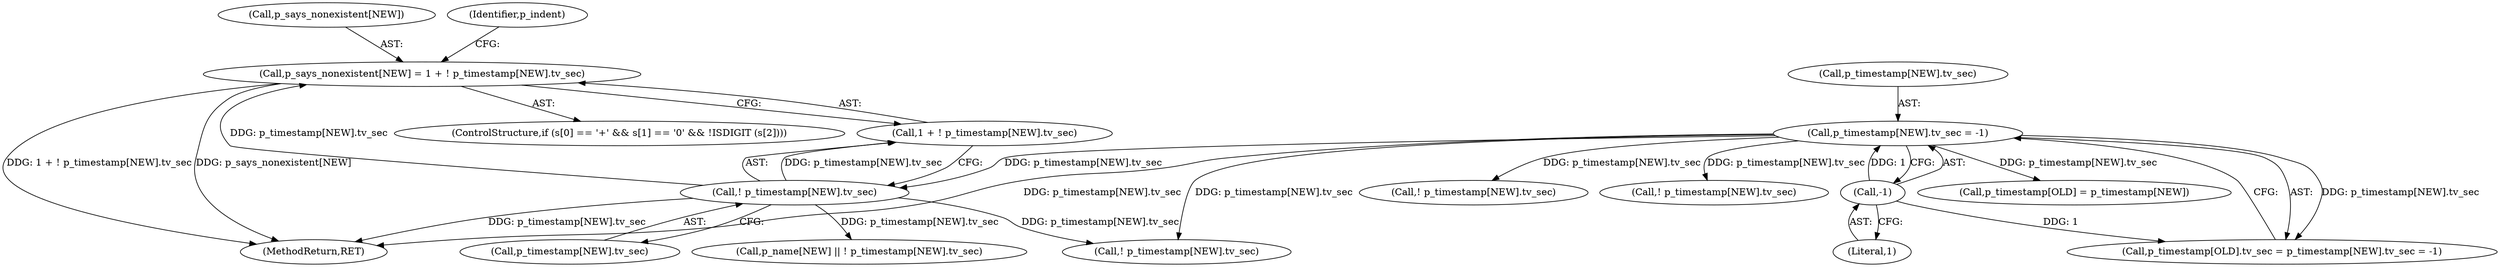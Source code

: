 digraph "0_savannah_17953b5893f7c9835f0dd2a704ba04e0371d2cbd_0@array" {
"1001357" [label="(Call,p_says_nonexistent[NEW] = 1 + ! p_timestamp[NEW].tv_sec)"];
"1001363" [label="(Call,! p_timestamp[NEW].tv_sec)"];
"1000315" [label="(Call,p_timestamp[NEW].tv_sec = -1)"];
"1000321" [label="(Call,-1)"];
"1001339" [label="(ControlStructure,if (s[0] == '+' && s[1] == '0' && !ISDIGIT (s[2])))"];
"1001358" [label="(Call,p_says_nonexistent[NEW])"];
"1001537" [label="(Call,! p_timestamp[NEW].tv_sec)"];
"1001564" [label="(Call,! p_timestamp[NEW].tv_sec)"];
"1002119" [label="(MethodReturn,RET)"];
"1001361" [label="(Call,1 + ! p_timestamp[NEW].tv_sec)"];
"1001395" [label="(Call,p_name[NEW] || ! p_timestamp[NEW].tv_sec)"];
"1000321" [label="(Call,-1)"];
"1001370" [label="(Identifier,p_indent)"];
"1001357" [label="(Call,p_says_nonexistent[NEW] = 1 + ! p_timestamp[NEW].tv_sec)"];
"1001363" [label="(Call,! p_timestamp[NEW].tv_sec)"];
"1000315" [label="(Call,p_timestamp[NEW].tv_sec = -1)"];
"1000322" [label="(Literal,1)"];
"1001399" [label="(Call,! p_timestamp[NEW].tv_sec)"];
"1000309" [label="(Call,p_timestamp[OLD].tv_sec = p_timestamp[NEW].tv_sec = -1)"];
"1001247" [label="(Call,p_timestamp[OLD] = p_timestamp[NEW])"];
"1000316" [label="(Call,p_timestamp[NEW].tv_sec)"];
"1001364" [label="(Call,p_timestamp[NEW].tv_sec)"];
"1001357" -> "1001339"  [label="AST: "];
"1001357" -> "1001361"  [label="CFG: "];
"1001358" -> "1001357"  [label="AST: "];
"1001361" -> "1001357"  [label="AST: "];
"1001370" -> "1001357"  [label="CFG: "];
"1001357" -> "1002119"  [label="DDG: p_says_nonexistent[NEW]"];
"1001357" -> "1002119"  [label="DDG: 1 + ! p_timestamp[NEW].tv_sec"];
"1001363" -> "1001357"  [label="DDG: p_timestamp[NEW].tv_sec"];
"1001363" -> "1001361"  [label="AST: "];
"1001363" -> "1001364"  [label="CFG: "];
"1001364" -> "1001363"  [label="AST: "];
"1001361" -> "1001363"  [label="CFG: "];
"1001363" -> "1002119"  [label="DDG: p_timestamp[NEW].tv_sec"];
"1001363" -> "1001361"  [label="DDG: p_timestamp[NEW].tv_sec"];
"1000315" -> "1001363"  [label="DDG: p_timestamp[NEW].tv_sec"];
"1001363" -> "1001395"  [label="DDG: p_timestamp[NEW].tv_sec"];
"1001363" -> "1001399"  [label="DDG: p_timestamp[NEW].tv_sec"];
"1000315" -> "1000309"  [label="AST: "];
"1000315" -> "1000321"  [label="CFG: "];
"1000316" -> "1000315"  [label="AST: "];
"1000321" -> "1000315"  [label="AST: "];
"1000309" -> "1000315"  [label="CFG: "];
"1000315" -> "1002119"  [label="DDG: p_timestamp[NEW].tv_sec"];
"1000315" -> "1000309"  [label="DDG: p_timestamp[NEW].tv_sec"];
"1000321" -> "1000315"  [label="DDG: 1"];
"1000315" -> "1001247"  [label="DDG: p_timestamp[NEW].tv_sec"];
"1000315" -> "1001399"  [label="DDG: p_timestamp[NEW].tv_sec"];
"1000315" -> "1001537"  [label="DDG: p_timestamp[NEW].tv_sec"];
"1000315" -> "1001564"  [label="DDG: p_timestamp[NEW].tv_sec"];
"1000321" -> "1000322"  [label="CFG: "];
"1000322" -> "1000321"  [label="AST: "];
"1000321" -> "1000309"  [label="DDG: 1"];
}
